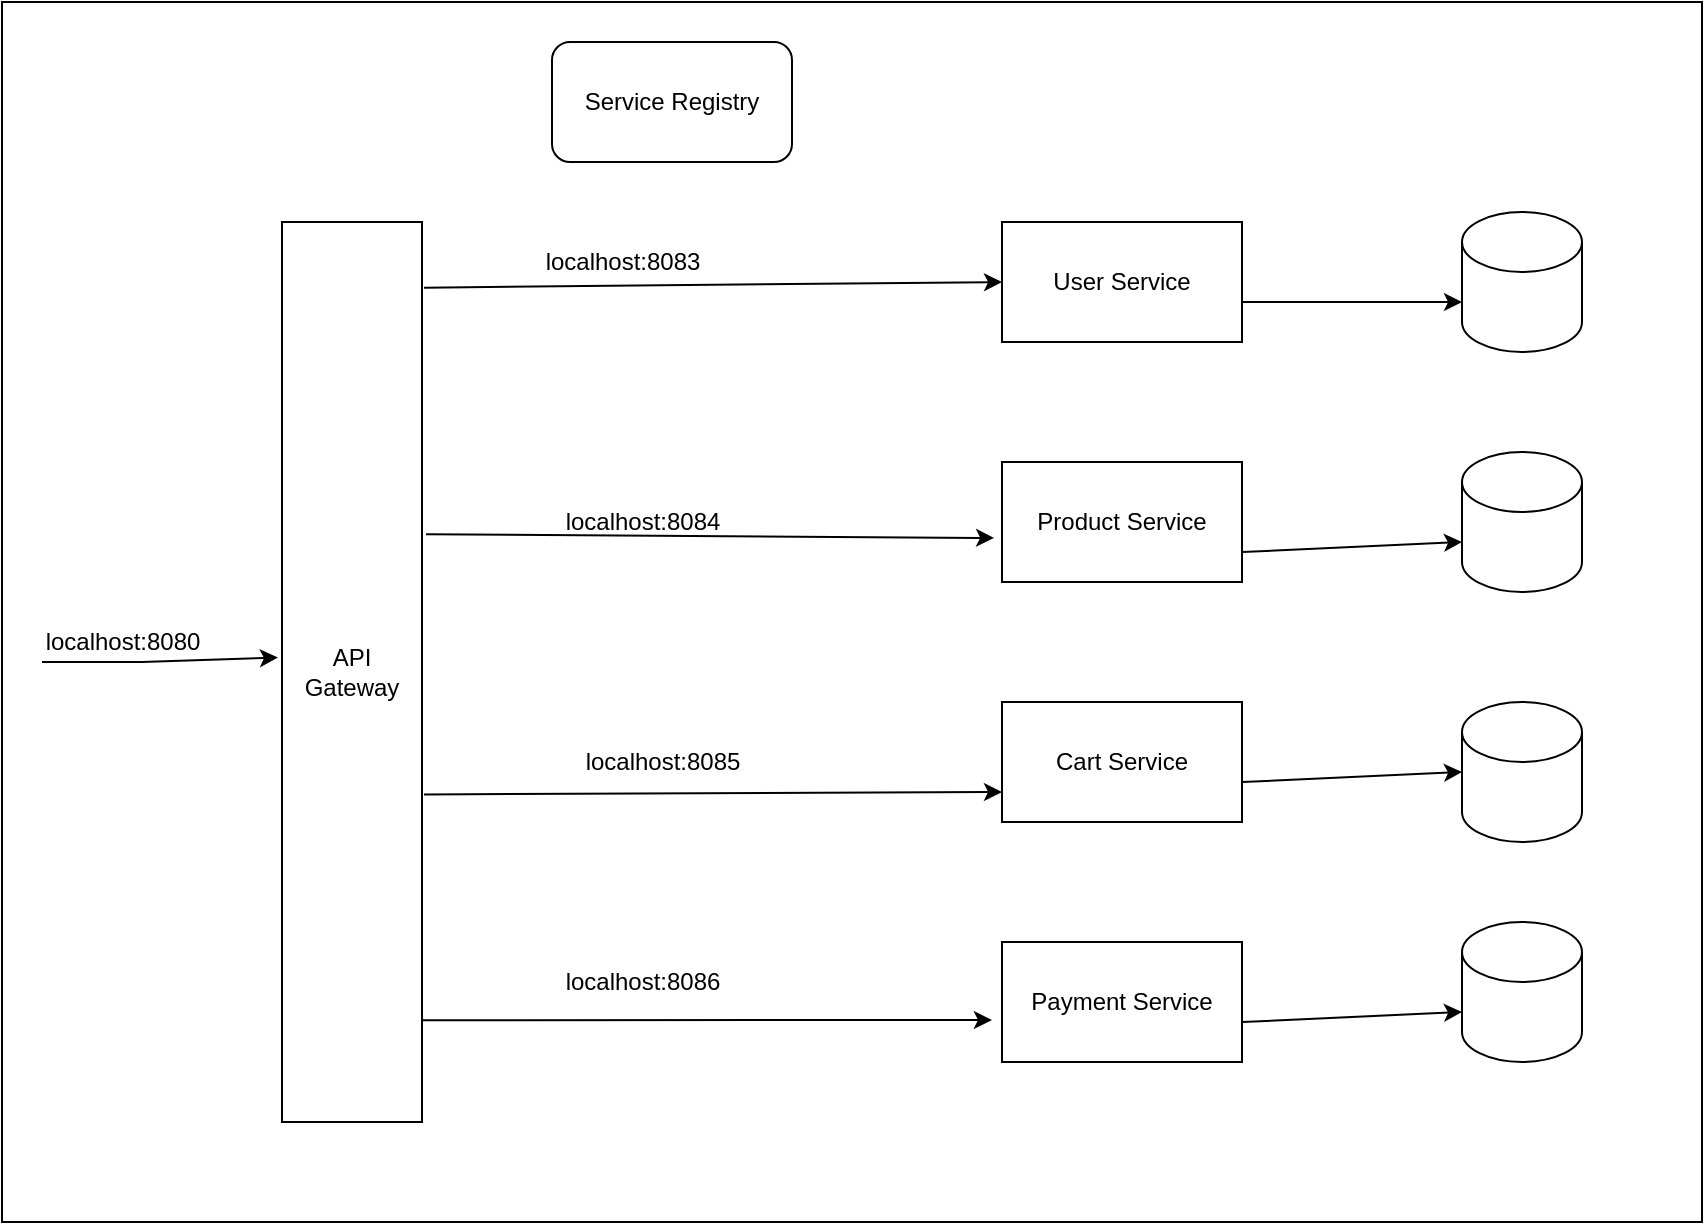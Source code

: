 <mxfile version="18.0.1" type="device"><diagram id="eXzvr03c-XNanwC8UZKS" name="Page-1"><mxGraphModel dx="1018" dy="691" grid="1" gridSize="10" guides="1" tooltips="1" connect="1" arrows="1" fold="1" page="1" pageScale="1" pageWidth="827" pageHeight="1169" math="0" shadow="0"><root><mxCell id="0"/><mxCell id="1" parent="0"/><mxCell id="O6znNPvzquK8TkqICCNu-28" value="" style="rounded=0;whiteSpace=wrap;html=1;" vertex="1" parent="1"><mxGeometry width="850" height="610" as="geometry"/></mxCell><mxCell id="O6znNPvzquK8TkqICCNu-1" value="API&lt;br&gt;Gateway" style="rounded=0;whiteSpace=wrap;html=1;" vertex="1" parent="1"><mxGeometry x="140" y="110" width="70" height="450" as="geometry"/></mxCell><mxCell id="O6znNPvzquK8TkqICCNu-2" value="User Service" style="rounded=0;whiteSpace=wrap;html=1;" vertex="1" parent="1"><mxGeometry x="500" y="110" width="120" height="60" as="geometry"/></mxCell><mxCell id="O6znNPvzquK8TkqICCNu-3" value="Product Service" style="rounded=0;whiteSpace=wrap;html=1;" vertex="1" parent="1"><mxGeometry x="500" y="230" width="120" height="60" as="geometry"/></mxCell><mxCell id="O6znNPvzquK8TkqICCNu-4" value="Cart Service" style="rounded=0;whiteSpace=wrap;html=1;" vertex="1" parent="1"><mxGeometry x="500" y="350" width="120" height="60" as="geometry"/></mxCell><mxCell id="O6znNPvzquK8TkqICCNu-5" value="Payment Service" style="rounded=0;whiteSpace=wrap;html=1;" vertex="1" parent="1"><mxGeometry x="500" y="470" width="120" height="60" as="geometry"/></mxCell><mxCell id="O6znNPvzquK8TkqICCNu-7" value="" style="endArrow=classic;html=1;rounded=0;entryX=-0.029;entryY=0.484;entryDx=0;entryDy=0;entryPerimeter=0;" edge="1" parent="1" target="O6znNPvzquK8TkqICCNu-1"><mxGeometry width="50" height="50" relative="1" as="geometry"><mxPoint x="20" y="330" as="sourcePoint"/><mxPoint x="100" y="300" as="targetPoint"/><Array as="points"><mxPoint x="70" y="330"/></Array></mxGeometry></mxCell><mxCell id="O6znNPvzquK8TkqICCNu-8" value="localhost:8080" style="text;html=1;align=center;verticalAlign=middle;resizable=0;points=[];autosize=1;strokeColor=none;fillColor=none;" vertex="1" parent="1"><mxGeometry x="15" y="310" width="90" height="20" as="geometry"/></mxCell><mxCell id="O6znNPvzquK8TkqICCNu-10" value="" style="endArrow=classic;html=1;rounded=0;entryX=0;entryY=0.5;entryDx=0;entryDy=0;exitX=1.014;exitY=0.073;exitDx=0;exitDy=0;exitPerimeter=0;" edge="1" parent="1" source="O6znNPvzquK8TkqICCNu-1" target="O6znNPvzquK8TkqICCNu-2"><mxGeometry width="50" height="50" relative="1" as="geometry"><mxPoint x="210" y="180" as="sourcePoint"/><mxPoint x="260" y="130" as="targetPoint"/><Array as="points"/></mxGeometry></mxCell><mxCell id="O6znNPvzquK8TkqICCNu-11" value="" style="endArrow=classic;html=1;rounded=0;exitX=1.029;exitY=0.347;exitDx=0;exitDy=0;exitPerimeter=0;entryX=-0.033;entryY=0.633;entryDx=0;entryDy=0;entryPerimeter=0;" edge="1" parent="1" source="O6znNPvzquK8TkqICCNu-1" target="O6znNPvzquK8TkqICCNu-3"><mxGeometry width="50" height="50" relative="1" as="geometry"><mxPoint x="390" y="370" as="sourcePoint"/><mxPoint x="440" y="320" as="targetPoint"/></mxGeometry></mxCell><mxCell id="O6znNPvzquK8TkqICCNu-12" value="" style="endArrow=classic;html=1;rounded=0;exitX=1.014;exitY=0.636;exitDx=0;exitDy=0;exitPerimeter=0;entryX=0;entryY=0.75;entryDx=0;entryDy=0;" edge="1" parent="1" source="O6znNPvzquK8TkqICCNu-1" target="O6znNPvzquK8TkqICCNu-4"><mxGeometry width="50" height="50" relative="1" as="geometry"><mxPoint x="390" y="370" as="sourcePoint"/><mxPoint x="440" y="320" as="targetPoint"/></mxGeometry></mxCell><mxCell id="O6znNPvzquK8TkqICCNu-13" value="" style="endArrow=classic;html=1;rounded=0;exitX=1;exitY=0.887;exitDx=0;exitDy=0;exitPerimeter=0;entryX=-0.042;entryY=0.65;entryDx=0;entryDy=0;entryPerimeter=0;" edge="1" parent="1" source="O6znNPvzquK8TkqICCNu-1" target="O6znNPvzquK8TkqICCNu-5"><mxGeometry width="50" height="50" relative="1" as="geometry"><mxPoint x="390" y="370" as="sourcePoint"/><mxPoint x="440" y="320" as="targetPoint"/></mxGeometry></mxCell><mxCell id="O6znNPvzquK8TkqICCNu-14" value="localhost:8083" style="text;html=1;align=center;verticalAlign=middle;resizable=0;points=[];autosize=1;strokeColor=none;fillColor=none;" vertex="1" parent="1"><mxGeometry x="265" y="120" width="90" height="20" as="geometry"/></mxCell><mxCell id="O6znNPvzquK8TkqICCNu-15" value="localhost:8084" style="text;html=1;align=center;verticalAlign=middle;resizable=0;points=[];autosize=1;strokeColor=none;fillColor=none;" vertex="1" parent="1"><mxGeometry x="275" y="250" width="90" height="20" as="geometry"/></mxCell><mxCell id="O6znNPvzquK8TkqICCNu-16" value="localhost:8085" style="text;html=1;align=center;verticalAlign=middle;resizable=0;points=[];autosize=1;strokeColor=none;fillColor=none;" vertex="1" parent="1"><mxGeometry x="285" y="370" width="90" height="20" as="geometry"/></mxCell><mxCell id="O6znNPvzquK8TkqICCNu-17" value="localhost:8086" style="text;html=1;align=center;verticalAlign=middle;resizable=0;points=[];autosize=1;strokeColor=none;fillColor=none;" vertex="1" parent="1"><mxGeometry x="275" y="480" width="90" height="20" as="geometry"/></mxCell><mxCell id="O6znNPvzquK8TkqICCNu-18" value="" style="shape=cylinder3;whiteSpace=wrap;html=1;boundedLbl=1;backgroundOutline=1;size=15;" vertex="1" parent="1"><mxGeometry x="730" y="105" width="60" height="70" as="geometry"/></mxCell><mxCell id="O6znNPvzquK8TkqICCNu-19" value="" style="shape=cylinder3;whiteSpace=wrap;html=1;boundedLbl=1;backgroundOutline=1;size=15;" vertex="1" parent="1"><mxGeometry x="730" y="225" width="60" height="70" as="geometry"/></mxCell><mxCell id="O6znNPvzquK8TkqICCNu-20" value="" style="shape=cylinder3;whiteSpace=wrap;html=1;boundedLbl=1;backgroundOutline=1;size=15;" vertex="1" parent="1"><mxGeometry x="730" y="350" width="60" height="70" as="geometry"/></mxCell><mxCell id="O6znNPvzquK8TkqICCNu-21" value="" style="shape=cylinder3;whiteSpace=wrap;html=1;boundedLbl=1;backgroundOutline=1;size=15;" vertex="1" parent="1"><mxGeometry x="730" y="460" width="60" height="70" as="geometry"/></mxCell><mxCell id="O6znNPvzquK8TkqICCNu-23" value="" style="endArrow=classic;html=1;rounded=0;entryX=0;entryY=0;entryDx=0;entryDy=45;entryPerimeter=0;" edge="1" parent="1" target="O6znNPvzquK8TkqICCNu-18"><mxGeometry width="50" height="50" relative="1" as="geometry"><mxPoint x="620" y="150" as="sourcePoint"/><mxPoint x="670" y="100" as="targetPoint"/></mxGeometry></mxCell><mxCell id="O6znNPvzquK8TkqICCNu-24" value="" style="endArrow=classic;html=1;rounded=0;entryX=0;entryY=0;entryDx=0;entryDy=45;entryPerimeter=0;exitX=1;exitY=0.75;exitDx=0;exitDy=0;" edge="1" parent="1" source="O6znNPvzquK8TkqICCNu-3" target="O6znNPvzquK8TkqICCNu-19"><mxGeometry width="50" height="50" relative="1" as="geometry"><mxPoint x="620" y="275" as="sourcePoint"/><mxPoint x="670" y="225" as="targetPoint"/></mxGeometry></mxCell><mxCell id="O6znNPvzquK8TkqICCNu-25" value="" style="endArrow=classic;html=1;rounded=0;entryX=0;entryY=0.5;entryDx=0;entryDy=0;entryPerimeter=0;" edge="1" parent="1" target="O6znNPvzquK8TkqICCNu-20"><mxGeometry width="50" height="50" relative="1" as="geometry"><mxPoint x="620" y="390" as="sourcePoint"/><mxPoint x="670" y="340" as="targetPoint"/></mxGeometry></mxCell><mxCell id="O6znNPvzquK8TkqICCNu-26" value="" style="endArrow=classic;html=1;rounded=0;entryX=0;entryY=0;entryDx=0;entryDy=45;entryPerimeter=0;" edge="1" parent="1" target="O6znNPvzquK8TkqICCNu-21"><mxGeometry width="50" height="50" relative="1" as="geometry"><mxPoint x="620" y="510" as="sourcePoint"/><mxPoint x="670" y="460" as="targetPoint"/></mxGeometry></mxCell><mxCell id="O6znNPvzquK8TkqICCNu-27" value="Service Registry" style="rounded=1;whiteSpace=wrap;html=1;" vertex="1" parent="1"><mxGeometry x="275" y="20" width="120" height="60" as="geometry"/></mxCell></root></mxGraphModel></diagram></mxfile>